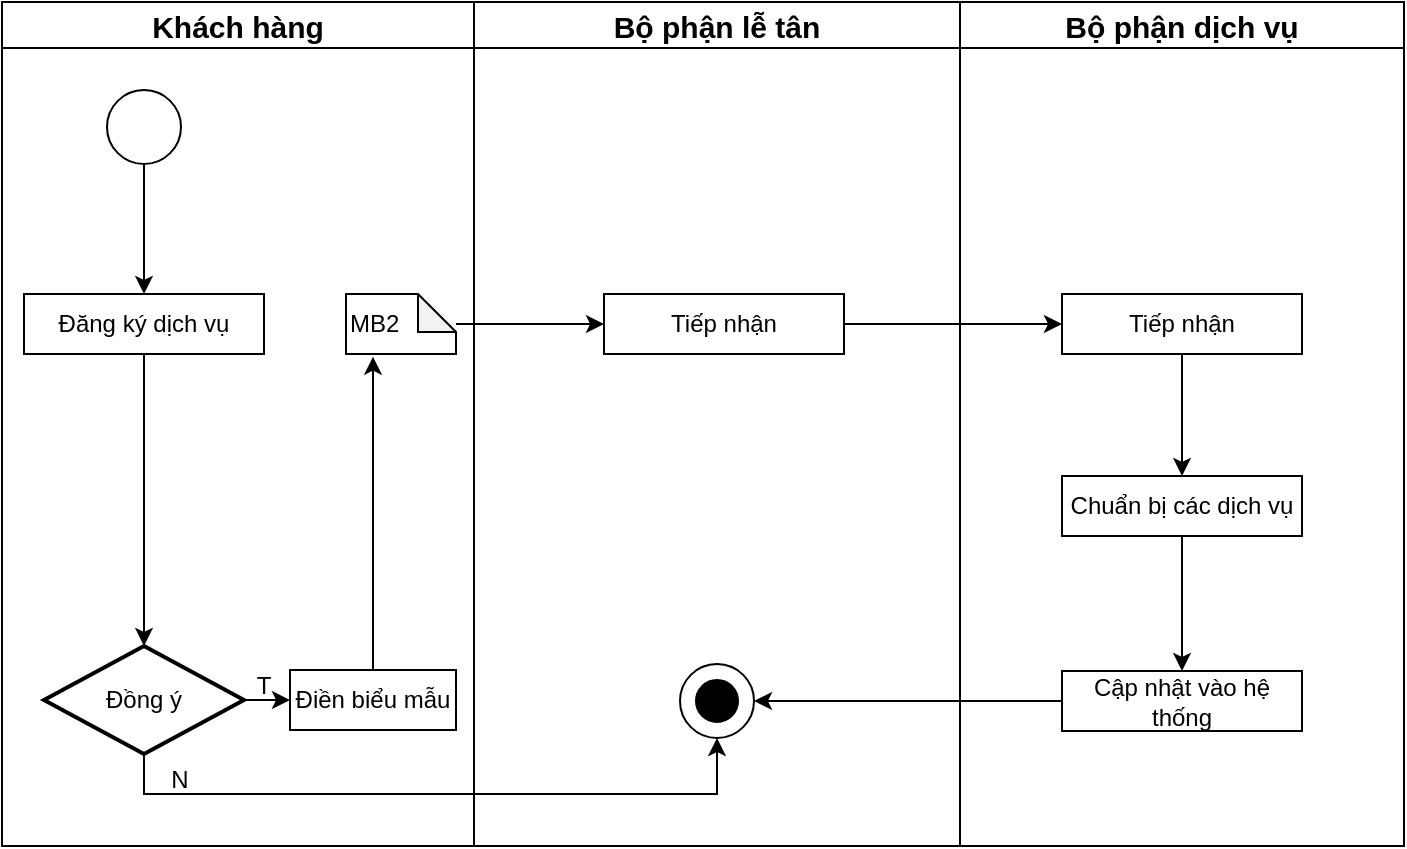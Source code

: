 <mxfile version="24.2.1" type="github">
  <diagram id="C5RBs43oDa-KdzZeNtuy" name="Page-1">
    <mxGraphModel dx="875" dy="503" grid="0" gridSize="10" guides="1" tooltips="1" connect="1" arrows="1" fold="1" page="1" pageScale="1" pageWidth="827" pageHeight="1169" math="0" shadow="0">
      <root>
        <mxCell id="WIyWlLk6GJQsqaUBKTNV-0" />
        <mxCell id="WIyWlLk6GJQsqaUBKTNV-1" parent="WIyWlLk6GJQsqaUBKTNV-0" />
        <mxCell id="_Tyyvw-6a50eKsR9AOgy-0" value="Khách hàng" style="swimlane;whiteSpace=wrap;html=1;fontSize=15;" vertex="1" parent="WIyWlLk6GJQsqaUBKTNV-1">
          <mxGeometry x="62" y="98" width="236" height="422" as="geometry" />
        </mxCell>
        <mxCell id="_Tyyvw-6a50eKsR9AOgy-7" style="edgeStyle=orthogonalEdgeStyle;rounded=0;orthogonalLoop=1;jettySize=auto;html=1;entryX=0.5;entryY=0;entryDx=0;entryDy=0;" edge="1" parent="_Tyyvw-6a50eKsR9AOgy-0" source="_Tyyvw-6a50eKsR9AOgy-3" target="_Tyyvw-6a50eKsR9AOgy-6">
          <mxGeometry relative="1" as="geometry" />
        </mxCell>
        <mxCell id="_Tyyvw-6a50eKsR9AOgy-3" value="" style="ellipse;whiteSpace=wrap;html=1;aspect=fixed;" vertex="1" parent="_Tyyvw-6a50eKsR9AOgy-0">
          <mxGeometry x="52.5" y="44" width="37" height="37" as="geometry" />
        </mxCell>
        <mxCell id="_Tyyvw-6a50eKsR9AOgy-8" style="edgeStyle=orthogonalEdgeStyle;rounded=0;orthogonalLoop=1;jettySize=auto;html=1;entryX=0.5;entryY=0;entryDx=0;entryDy=0;entryPerimeter=0;" edge="1" parent="_Tyyvw-6a50eKsR9AOgy-0" source="_Tyyvw-6a50eKsR9AOgy-6" target="_Tyyvw-6a50eKsR9AOgy-11">
          <mxGeometry relative="1" as="geometry">
            <mxPoint x="71" y="223.0" as="targetPoint" />
          </mxGeometry>
        </mxCell>
        <mxCell id="_Tyyvw-6a50eKsR9AOgy-6" value="Đăng ký dịch vụ" style="rounded=0;whiteSpace=wrap;html=1;" vertex="1" parent="_Tyyvw-6a50eKsR9AOgy-0">
          <mxGeometry x="11" y="146" width="120" height="30" as="geometry" />
        </mxCell>
        <mxCell id="_Tyyvw-6a50eKsR9AOgy-9" value="MB2" style="shape=note;whiteSpace=wrap;html=1;backgroundOutline=1;darkOpacity=0.05;size=19;align=left;" vertex="1" parent="_Tyyvw-6a50eKsR9AOgy-0">
          <mxGeometry x="172" y="146" width="55" height="30" as="geometry" />
        </mxCell>
        <mxCell id="_Tyyvw-6a50eKsR9AOgy-14" style="edgeStyle=orthogonalEdgeStyle;rounded=0;orthogonalLoop=1;jettySize=auto;html=1;entryX=0;entryY=0.5;entryDx=0;entryDy=0;" edge="1" parent="_Tyyvw-6a50eKsR9AOgy-0" source="_Tyyvw-6a50eKsR9AOgy-11" target="_Tyyvw-6a50eKsR9AOgy-12">
          <mxGeometry relative="1" as="geometry" />
        </mxCell>
        <mxCell id="_Tyyvw-6a50eKsR9AOgy-11" value="Đồng ý" style="strokeWidth=2;html=1;shape=mxgraph.flowchart.decision;whiteSpace=wrap;" vertex="1" parent="_Tyyvw-6a50eKsR9AOgy-0">
          <mxGeometry x="21" y="322" width="100" height="54" as="geometry" />
        </mxCell>
        <mxCell id="_Tyyvw-6a50eKsR9AOgy-15" style="edgeStyle=orthogonalEdgeStyle;rounded=0;orthogonalLoop=1;jettySize=auto;html=1;" edge="1" parent="_Tyyvw-6a50eKsR9AOgy-0" source="_Tyyvw-6a50eKsR9AOgy-12">
          <mxGeometry relative="1" as="geometry">
            <mxPoint x="185.5" y="177.333" as="targetPoint" />
          </mxGeometry>
        </mxCell>
        <mxCell id="_Tyyvw-6a50eKsR9AOgy-12" value="Điền biểu mẫu" style="rounded=0;whiteSpace=wrap;html=1;" vertex="1" parent="_Tyyvw-6a50eKsR9AOgy-0">
          <mxGeometry x="144" y="334" width="83" height="30" as="geometry" />
        </mxCell>
        <mxCell id="_Tyyvw-6a50eKsR9AOgy-23" value="T" style="text;html=1;align=center;verticalAlign=middle;whiteSpace=wrap;rounded=0;" vertex="1" parent="_Tyyvw-6a50eKsR9AOgy-0">
          <mxGeometry x="115" y="334" width="32" height="16" as="geometry" />
        </mxCell>
        <mxCell id="_Tyyvw-6a50eKsR9AOgy-24" value="N" style="text;html=1;align=center;verticalAlign=middle;whiteSpace=wrap;rounded=0;" vertex="1" parent="_Tyyvw-6a50eKsR9AOgy-0">
          <mxGeometry x="73" y="381" width="32" height="16" as="geometry" />
        </mxCell>
        <mxCell id="_Tyyvw-6a50eKsR9AOgy-1" value="Bộ phận lễ tân" style="swimlane;whiteSpace=wrap;html=1;fontSize=15;" vertex="1" parent="WIyWlLk6GJQsqaUBKTNV-1">
          <mxGeometry x="298" y="98" width="243" height="422" as="geometry" />
        </mxCell>
        <mxCell id="_Tyyvw-6a50eKsR9AOgy-4" value="" style="ellipse;whiteSpace=wrap;html=1;aspect=fixed;" vertex="1" parent="_Tyyvw-6a50eKsR9AOgy-1">
          <mxGeometry x="103" y="331" width="37" height="37" as="geometry" />
        </mxCell>
        <mxCell id="_Tyyvw-6a50eKsR9AOgy-5" value="" style="ellipse;whiteSpace=wrap;html=1;aspect=fixed;labelBackgroundColor=#000000;noLabel=1;fillColor=#000000;strokeColor=#ffffff;" vertex="1" parent="_Tyyvw-6a50eKsR9AOgy-1">
          <mxGeometry x="110" y="338" width="23" height="23" as="geometry" />
        </mxCell>
        <mxCell id="_Tyyvw-6a50eKsR9AOgy-16" value="Tiếp nhận" style="rounded=0;whiteSpace=wrap;html=1;" vertex="1" parent="_Tyyvw-6a50eKsR9AOgy-1">
          <mxGeometry x="65" y="146" width="120" height="30" as="geometry" />
        </mxCell>
        <mxCell id="_Tyyvw-6a50eKsR9AOgy-2" value="Bộ phận dịch vụ" style="swimlane;whiteSpace=wrap;html=1;fontSize=15;" vertex="1" parent="WIyWlLk6GJQsqaUBKTNV-1">
          <mxGeometry x="541" y="98" width="222" height="422" as="geometry" />
        </mxCell>
        <mxCell id="_Tyyvw-6a50eKsR9AOgy-29" style="edgeStyle=orthogonalEdgeStyle;rounded=0;orthogonalLoop=1;jettySize=auto;html=1;entryX=0.5;entryY=0;entryDx=0;entryDy=0;" edge="1" parent="_Tyyvw-6a50eKsR9AOgy-2" source="_Tyyvw-6a50eKsR9AOgy-18" target="_Tyyvw-6a50eKsR9AOgy-27">
          <mxGeometry relative="1" as="geometry" />
        </mxCell>
        <mxCell id="_Tyyvw-6a50eKsR9AOgy-18" value="Tiếp nhận" style="rounded=0;whiteSpace=wrap;html=1;" vertex="1" parent="_Tyyvw-6a50eKsR9AOgy-2">
          <mxGeometry x="51" y="146" width="120" height="30" as="geometry" />
        </mxCell>
        <mxCell id="_Tyyvw-6a50eKsR9AOgy-20" value="Cập nhật vào hệ thống" style="rounded=0;whiteSpace=wrap;html=1;" vertex="1" parent="_Tyyvw-6a50eKsR9AOgy-2">
          <mxGeometry x="51" y="334.5" width="120" height="30" as="geometry" />
        </mxCell>
        <mxCell id="_Tyyvw-6a50eKsR9AOgy-30" style="edgeStyle=orthogonalEdgeStyle;rounded=0;orthogonalLoop=1;jettySize=auto;html=1;entryX=0.5;entryY=0;entryDx=0;entryDy=0;" edge="1" parent="_Tyyvw-6a50eKsR9AOgy-2" source="_Tyyvw-6a50eKsR9AOgy-27" target="_Tyyvw-6a50eKsR9AOgy-20">
          <mxGeometry relative="1" as="geometry" />
        </mxCell>
        <mxCell id="_Tyyvw-6a50eKsR9AOgy-27" value="Chuẩn bị các dịch vụ" style="rounded=0;whiteSpace=wrap;html=1;" vertex="1" parent="_Tyyvw-6a50eKsR9AOgy-2">
          <mxGeometry x="51" y="237" width="120" height="30" as="geometry" />
        </mxCell>
        <mxCell id="_Tyyvw-6a50eKsR9AOgy-17" style="edgeStyle=orthogonalEdgeStyle;rounded=0;orthogonalLoop=1;jettySize=auto;html=1;entryX=0;entryY=0.5;entryDx=0;entryDy=0;" edge="1" parent="WIyWlLk6GJQsqaUBKTNV-1" source="_Tyyvw-6a50eKsR9AOgy-9" target="_Tyyvw-6a50eKsR9AOgy-16">
          <mxGeometry relative="1" as="geometry" />
        </mxCell>
        <mxCell id="_Tyyvw-6a50eKsR9AOgy-19" style="edgeStyle=orthogonalEdgeStyle;rounded=0;orthogonalLoop=1;jettySize=auto;html=1;entryX=0;entryY=0.5;entryDx=0;entryDy=0;" edge="1" parent="WIyWlLk6GJQsqaUBKTNV-1" source="_Tyyvw-6a50eKsR9AOgy-16" target="_Tyyvw-6a50eKsR9AOgy-18">
          <mxGeometry relative="1" as="geometry" />
        </mxCell>
        <mxCell id="_Tyyvw-6a50eKsR9AOgy-22" style="edgeStyle=orthogonalEdgeStyle;rounded=0;orthogonalLoop=1;jettySize=auto;html=1;entryX=1;entryY=0.5;entryDx=0;entryDy=0;" edge="1" parent="WIyWlLk6GJQsqaUBKTNV-1" source="_Tyyvw-6a50eKsR9AOgy-20" target="_Tyyvw-6a50eKsR9AOgy-4">
          <mxGeometry relative="1" as="geometry" />
        </mxCell>
        <mxCell id="_Tyyvw-6a50eKsR9AOgy-26" style="edgeStyle=orthogonalEdgeStyle;rounded=0;orthogonalLoop=1;jettySize=auto;html=1;exitX=0.5;exitY=1;exitDx=0;exitDy=0;exitPerimeter=0;entryX=0.5;entryY=1;entryDx=0;entryDy=0;" edge="1" parent="WIyWlLk6GJQsqaUBKTNV-1" source="_Tyyvw-6a50eKsR9AOgy-11" target="_Tyyvw-6a50eKsR9AOgy-4">
          <mxGeometry relative="1" as="geometry" />
        </mxCell>
      </root>
    </mxGraphModel>
  </diagram>
</mxfile>
